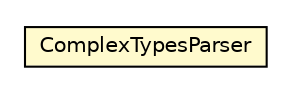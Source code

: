 #!/usr/local/bin/dot
#
# Class diagram 
# Generated by UMLGraph version R5_6-24-gf6e263 (http://www.umlgraph.org/)
#

digraph G {
	edge [fontname="Helvetica",fontsize=10,labelfontname="Helvetica",labelfontsize=10];
	node [fontname="Helvetica",fontsize=10,shape=plaintext];
	nodesep=0.25;
	ranksep=0.5;
	// org.universAAL.ri.wsdlToolkit.axis2Parser.ComplexTypesParser
	c2899771 [label=<<table title="org.universAAL.ri.wsdlToolkit.axis2Parser.ComplexTypesParser" border="0" cellborder="1" cellspacing="0" cellpadding="2" port="p" bgcolor="lemonChiffon" href="./ComplexTypesParser.html">
		<tr><td><table border="0" cellspacing="0" cellpadding="1">
<tr><td align="center" balign="center"> ComplexTypesParser </td></tr>
		</table></td></tr>
		</table>>, URL="./ComplexTypesParser.html", fontname="Helvetica", fontcolor="black", fontsize=10.0];
}

